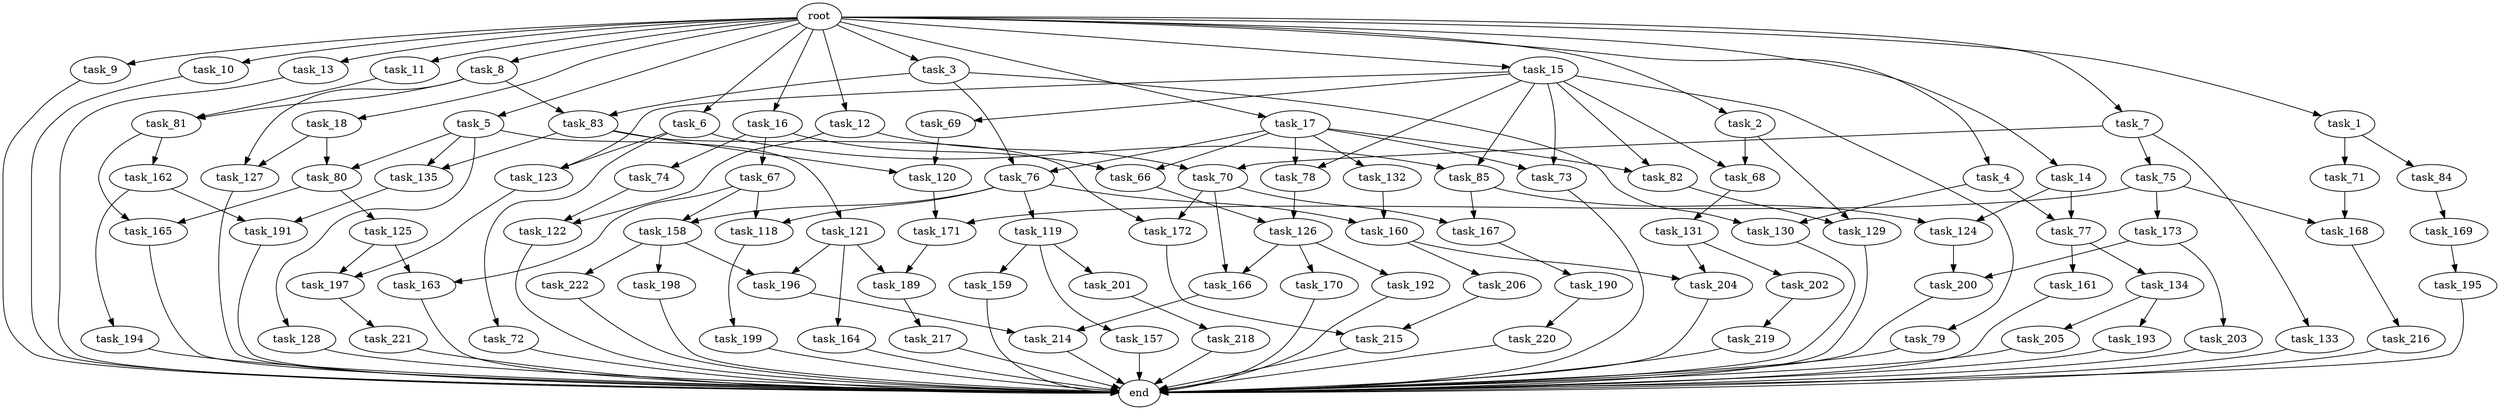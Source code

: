 digraph G {
  root [size="0.000000"];
  task_1 [size="1024.000000"];
  task_2 [size="1024.000000"];
  task_3 [size="1024.000000"];
  task_4 [size="1024.000000"];
  task_5 [size="1024.000000"];
  task_6 [size="1024.000000"];
  task_7 [size="1024.000000"];
  task_8 [size="1024.000000"];
  task_9 [size="1024.000000"];
  task_10 [size="1024.000000"];
  task_11 [size="1024.000000"];
  task_12 [size="1024.000000"];
  task_13 [size="1024.000000"];
  task_14 [size="1024.000000"];
  task_15 [size="1024.000000"];
  task_16 [size="1024.000000"];
  task_17 [size="1024.000000"];
  task_18 [size="1024.000000"];
  task_66 [size="429496729600.000000"];
  task_67 [size="214748364800.000000"];
  task_68 [size="773094113280.000000"];
  task_69 [size="77309411328.000000"];
  task_70 [size="249108103168.000000"];
  task_71 [size="420906795008.000000"];
  task_72 [size="858993459200.000000"];
  task_73 [size="292057776128.000000"];
  task_74 [size="214748364800.000000"];
  task_75 [size="34359738368.000000"];
  task_76 [size="910533066752.000000"];
  task_77 [size="584115552256.000000"];
  task_78 [size="292057776128.000000"];
  task_79 [size="77309411328.000000"];
  task_80 [size="841813590016.000000"];
  task_81 [size="893353197568.000000"];
  task_82 [size="292057776128.000000"];
  task_83 [size="730144440320.000000"];
  task_84 [size="420906795008.000000"];
  task_85 [size="936302870528.000000"];
  task_118 [size="1005022347264.000000"];
  task_119 [size="309237645312.000000"];
  task_120 [size="446676598784.000000"];
  task_121 [size="420906795008.000000"];
  task_122 [size="1073741824000.000000"];
  task_123 [size="936302870528.000000"];
  task_124 [size="584115552256.000000"];
  task_125 [size="695784701952.000000"];
  task_126 [size="352187318272.000000"];
  task_127 [size="455266533376.000000"];
  task_128 [size="420906795008.000000"];
  task_129 [size="1005022347264.000000"];
  task_130 [size="730144440320.000000"];
  task_131 [size="309237645312.000000"];
  task_132 [size="214748364800.000000"];
  task_133 [size="34359738368.000000"];
  task_134 [size="137438953472.000000"];
  task_135 [size="558345748480.000000"];
  task_157 [size="34359738368.000000"];
  task_158 [size="1005022347264.000000"];
  task_159 [size="34359738368.000000"];
  task_160 [size="858993459200.000000"];
  task_161 [size="137438953472.000000"];
  task_162 [size="137438953472.000000"];
  task_163 [size="773094113280.000000"];
  task_164 [size="420906795008.000000"];
  task_165 [size="833223655424.000000"];
  task_166 [size="841813590016.000000"];
  task_167 [size="455266533376.000000"];
  task_168 [size="292057776128.000000"];
  task_169 [size="34359738368.000000"];
  task_170 [size="420906795008.000000"];
  task_171 [size="523986010112.000000"];
  task_172 [size="558345748480.000000"];
  task_173 [size="214748364800.000000"];
  task_189 [size="498216206336.000000"];
  task_190 [size="34359738368.000000"];
  task_191 [size="936302870528.000000"];
  task_192 [size="420906795008.000000"];
  task_193 [size="214748364800.000000"];
  task_194 [size="77309411328.000000"];
  task_195 [size="549755813888.000000"];
  task_196 [size="841813590016.000000"];
  task_197 [size="292057776128.000000"];
  task_198 [size="420906795008.000000"];
  task_199 [size="858993459200.000000"];
  task_200 [size="1279900254208.000000"];
  task_201 [size="34359738368.000000"];
  task_202 [size="858993459200.000000"];
  task_203 [size="420906795008.000000"];
  task_204 [size="1073741824000.000000"];
  task_205 [size="214748364800.000000"];
  task_206 [size="214748364800.000000"];
  task_214 [size="1408749273088.000000"];
  task_215 [size="1408749273088.000000"];
  task_216 [size="858993459200.000000"];
  task_217 [size="34359738368.000000"];
  task_218 [size="214748364800.000000"];
  task_219 [size="420906795008.000000"];
  task_220 [size="137438953472.000000"];
  task_221 [size="137438953472.000000"];
  task_222 [size="420906795008.000000"];
  end [size="0.000000"];

  root -> task_1 [size="1.000000"];
  root -> task_2 [size="1.000000"];
  root -> task_3 [size="1.000000"];
  root -> task_4 [size="1.000000"];
  root -> task_5 [size="1.000000"];
  root -> task_6 [size="1.000000"];
  root -> task_7 [size="1.000000"];
  root -> task_8 [size="1.000000"];
  root -> task_9 [size="1.000000"];
  root -> task_10 [size="1.000000"];
  root -> task_11 [size="1.000000"];
  root -> task_12 [size="1.000000"];
  root -> task_13 [size="1.000000"];
  root -> task_14 [size="1.000000"];
  root -> task_15 [size="1.000000"];
  root -> task_16 [size="1.000000"];
  root -> task_17 [size="1.000000"];
  root -> task_18 [size="1.000000"];
  task_1 -> task_71 [size="411041792.000000"];
  task_1 -> task_84 [size="411041792.000000"];
  task_2 -> task_68 [size="679477248.000000"];
  task_2 -> task_129 [size="679477248.000000"];
  task_3 -> task_76 [size="679477248.000000"];
  task_3 -> task_83 [size="679477248.000000"];
  task_3 -> task_130 [size="679477248.000000"];
  task_4 -> task_77 [size="33554432.000000"];
  task_4 -> task_130 [size="33554432.000000"];
  task_5 -> task_80 [size="411041792.000000"];
  task_5 -> task_121 [size="411041792.000000"];
  task_5 -> task_128 [size="411041792.000000"];
  task_5 -> task_135 [size="411041792.000000"];
  task_6 -> task_72 [size="838860800.000000"];
  task_6 -> task_85 [size="838860800.000000"];
  task_6 -> task_123 [size="838860800.000000"];
  task_7 -> task_70 [size="33554432.000000"];
  task_7 -> task_75 [size="33554432.000000"];
  task_7 -> task_133 [size="33554432.000000"];
  task_8 -> task_81 [size="33554432.000000"];
  task_8 -> task_83 [size="33554432.000000"];
  task_8 -> task_127 [size="33554432.000000"];
  task_9 -> end [size="1.000000"];
  task_10 -> end [size="1.000000"];
  task_11 -> task_81 [size="838860800.000000"];
  task_12 -> task_70 [size="209715200.000000"];
  task_12 -> task_122 [size="209715200.000000"];
  task_13 -> end [size="1.000000"];
  task_14 -> task_77 [size="536870912.000000"];
  task_14 -> task_124 [size="536870912.000000"];
  task_15 -> task_68 [size="75497472.000000"];
  task_15 -> task_69 [size="75497472.000000"];
  task_15 -> task_73 [size="75497472.000000"];
  task_15 -> task_78 [size="75497472.000000"];
  task_15 -> task_79 [size="75497472.000000"];
  task_15 -> task_82 [size="75497472.000000"];
  task_15 -> task_85 [size="75497472.000000"];
  task_15 -> task_123 [size="75497472.000000"];
  task_16 -> task_66 [size="209715200.000000"];
  task_16 -> task_67 [size="209715200.000000"];
  task_16 -> task_74 [size="209715200.000000"];
  task_17 -> task_66 [size="209715200.000000"];
  task_17 -> task_73 [size="209715200.000000"];
  task_17 -> task_76 [size="209715200.000000"];
  task_17 -> task_78 [size="209715200.000000"];
  task_17 -> task_82 [size="209715200.000000"];
  task_17 -> task_132 [size="209715200.000000"];
  task_18 -> task_80 [size="411041792.000000"];
  task_18 -> task_127 [size="411041792.000000"];
  task_66 -> task_126 [size="209715200.000000"];
  task_67 -> task_118 [size="679477248.000000"];
  task_67 -> task_158 [size="679477248.000000"];
  task_67 -> task_163 [size="679477248.000000"];
  task_68 -> task_131 [size="301989888.000000"];
  task_69 -> task_120 [size="301989888.000000"];
  task_70 -> task_166 [size="411041792.000000"];
  task_70 -> task_167 [size="411041792.000000"];
  task_70 -> task_172 [size="411041792.000000"];
  task_71 -> task_168 [size="75497472.000000"];
  task_72 -> end [size="1.000000"];
  task_73 -> end [size="1.000000"];
  task_74 -> task_122 [size="838860800.000000"];
  task_75 -> task_168 [size="209715200.000000"];
  task_75 -> task_171 [size="209715200.000000"];
  task_75 -> task_173 [size="209715200.000000"];
  task_76 -> task_118 [size="301989888.000000"];
  task_76 -> task_119 [size="301989888.000000"];
  task_76 -> task_158 [size="301989888.000000"];
  task_76 -> task_160 [size="301989888.000000"];
  task_77 -> task_134 [size="134217728.000000"];
  task_77 -> task_161 [size="134217728.000000"];
  task_78 -> task_126 [size="134217728.000000"];
  task_79 -> end [size="1.000000"];
  task_80 -> task_125 [size="679477248.000000"];
  task_80 -> task_165 [size="679477248.000000"];
  task_81 -> task_162 [size="134217728.000000"];
  task_81 -> task_165 [size="134217728.000000"];
  task_82 -> task_129 [size="301989888.000000"];
  task_83 -> task_120 [size="134217728.000000"];
  task_83 -> task_135 [size="134217728.000000"];
  task_83 -> task_172 [size="134217728.000000"];
  task_84 -> task_169 [size="33554432.000000"];
  task_85 -> task_124 [size="33554432.000000"];
  task_85 -> task_167 [size="33554432.000000"];
  task_118 -> task_199 [size="838860800.000000"];
  task_119 -> task_157 [size="33554432.000000"];
  task_119 -> task_159 [size="33554432.000000"];
  task_119 -> task_201 [size="33554432.000000"];
  task_120 -> task_171 [size="301989888.000000"];
  task_121 -> task_164 [size="411041792.000000"];
  task_121 -> task_189 [size="411041792.000000"];
  task_121 -> task_196 [size="411041792.000000"];
  task_122 -> end [size="1.000000"];
  task_123 -> task_197 [size="209715200.000000"];
  task_124 -> task_200 [size="838860800.000000"];
  task_125 -> task_163 [size="75497472.000000"];
  task_125 -> task_197 [size="75497472.000000"];
  task_126 -> task_166 [size="411041792.000000"];
  task_126 -> task_170 [size="411041792.000000"];
  task_126 -> task_192 [size="411041792.000000"];
  task_127 -> end [size="1.000000"];
  task_128 -> end [size="1.000000"];
  task_129 -> end [size="1.000000"];
  task_130 -> end [size="1.000000"];
  task_131 -> task_202 [size="838860800.000000"];
  task_131 -> task_204 [size="838860800.000000"];
  task_132 -> task_160 [size="536870912.000000"];
  task_133 -> end [size="1.000000"];
  task_134 -> task_193 [size="209715200.000000"];
  task_134 -> task_205 [size="209715200.000000"];
  task_135 -> task_191 [size="838860800.000000"];
  task_157 -> end [size="1.000000"];
  task_158 -> task_196 [size="411041792.000000"];
  task_158 -> task_198 [size="411041792.000000"];
  task_158 -> task_222 [size="411041792.000000"];
  task_159 -> end [size="1.000000"];
  task_160 -> task_204 [size="209715200.000000"];
  task_160 -> task_206 [size="209715200.000000"];
  task_161 -> end [size="1.000000"];
  task_162 -> task_191 [size="75497472.000000"];
  task_162 -> task_194 [size="75497472.000000"];
  task_163 -> end [size="1.000000"];
  task_164 -> end [size="1.000000"];
  task_165 -> end [size="1.000000"];
  task_166 -> task_214 [size="838860800.000000"];
  task_167 -> task_190 [size="33554432.000000"];
  task_168 -> task_216 [size="838860800.000000"];
  task_169 -> task_195 [size="536870912.000000"];
  task_170 -> end [size="1.000000"];
  task_171 -> task_189 [size="75497472.000000"];
  task_172 -> task_215 [size="838860800.000000"];
  task_173 -> task_200 [size="411041792.000000"];
  task_173 -> task_203 [size="411041792.000000"];
  task_189 -> task_217 [size="33554432.000000"];
  task_190 -> task_220 [size="134217728.000000"];
  task_191 -> end [size="1.000000"];
  task_192 -> end [size="1.000000"];
  task_193 -> end [size="1.000000"];
  task_194 -> end [size="1.000000"];
  task_195 -> end [size="1.000000"];
  task_196 -> task_214 [size="536870912.000000"];
  task_197 -> task_221 [size="134217728.000000"];
  task_198 -> end [size="1.000000"];
  task_199 -> end [size="1.000000"];
  task_200 -> end [size="1.000000"];
  task_201 -> task_218 [size="209715200.000000"];
  task_202 -> task_219 [size="411041792.000000"];
  task_203 -> end [size="1.000000"];
  task_204 -> end [size="1.000000"];
  task_205 -> end [size="1.000000"];
  task_206 -> task_215 [size="536870912.000000"];
  task_214 -> end [size="1.000000"];
  task_215 -> end [size="1.000000"];
  task_216 -> end [size="1.000000"];
  task_217 -> end [size="1.000000"];
  task_218 -> end [size="1.000000"];
  task_219 -> end [size="1.000000"];
  task_220 -> end [size="1.000000"];
  task_221 -> end [size="1.000000"];
  task_222 -> end [size="1.000000"];
}
